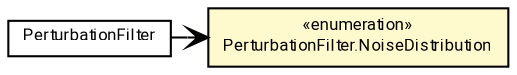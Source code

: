 #!/usr/local/bin/dot
#
# Class diagram 
# Generated by UMLGraph version R5_7_2-60-g0e99a6 (http://www.spinellis.gr/umlgraph/)
#

digraph G {
	graph [fontnames="svg"]
	edge [fontname="Roboto",fontsize=7,labelfontname="Roboto",labelfontsize=7,color="black"];
	node [fontname="Roboto",fontcolor="black",fontsize=8,shape=plaintext,margin=0,width=0,height=0];
	nodesep=0.15;
	ranksep=0.25;
	rankdir=LR;
	// de.lmu.ifi.dbs.elki.datasource.filter.transform.PerturbationFilter<V extends de.lmu.ifi.dbs.elki.data.NumberVector>
	c8183847 [label=<<table title="de.lmu.ifi.dbs.elki.datasource.filter.transform.PerturbationFilter" border="0" cellborder="1" cellspacing="0" cellpadding="2" href="PerturbationFilter.html" target="_parent">
		<tr><td><table border="0" cellspacing="0" cellpadding="1">
		<tr><td align="center" balign="center"> <font face="Roboto">PerturbationFilter</font> </td></tr>
		</table></td></tr>
		</table>>, URL="PerturbationFilter.html"];
	// de.lmu.ifi.dbs.elki.datasource.filter.transform.PerturbationFilter.NoiseDistribution
	c8183849 [label=<<table title="de.lmu.ifi.dbs.elki.datasource.filter.transform.PerturbationFilter.NoiseDistribution" border="0" cellborder="1" cellspacing="0" cellpadding="2" bgcolor="lemonChiffon" href="PerturbationFilter.NoiseDistribution.html" target="_parent">
		<tr><td><table border="0" cellspacing="0" cellpadding="1">
		<tr><td align="center" balign="center"> &#171;enumeration&#187; </td></tr>
		<tr><td align="center" balign="center"> <font face="Roboto">PerturbationFilter.NoiseDistribution</font> </td></tr>
		</table></td></tr>
		</table>>, URL="PerturbationFilter.NoiseDistribution.html"];
	// de.lmu.ifi.dbs.elki.datasource.filter.transform.PerturbationFilter<V extends de.lmu.ifi.dbs.elki.data.NumberVector> navassoc de.lmu.ifi.dbs.elki.datasource.filter.transform.PerturbationFilter.NoiseDistribution
	c8183847 -> c8183849 [arrowhead=open,weight=1];
}

